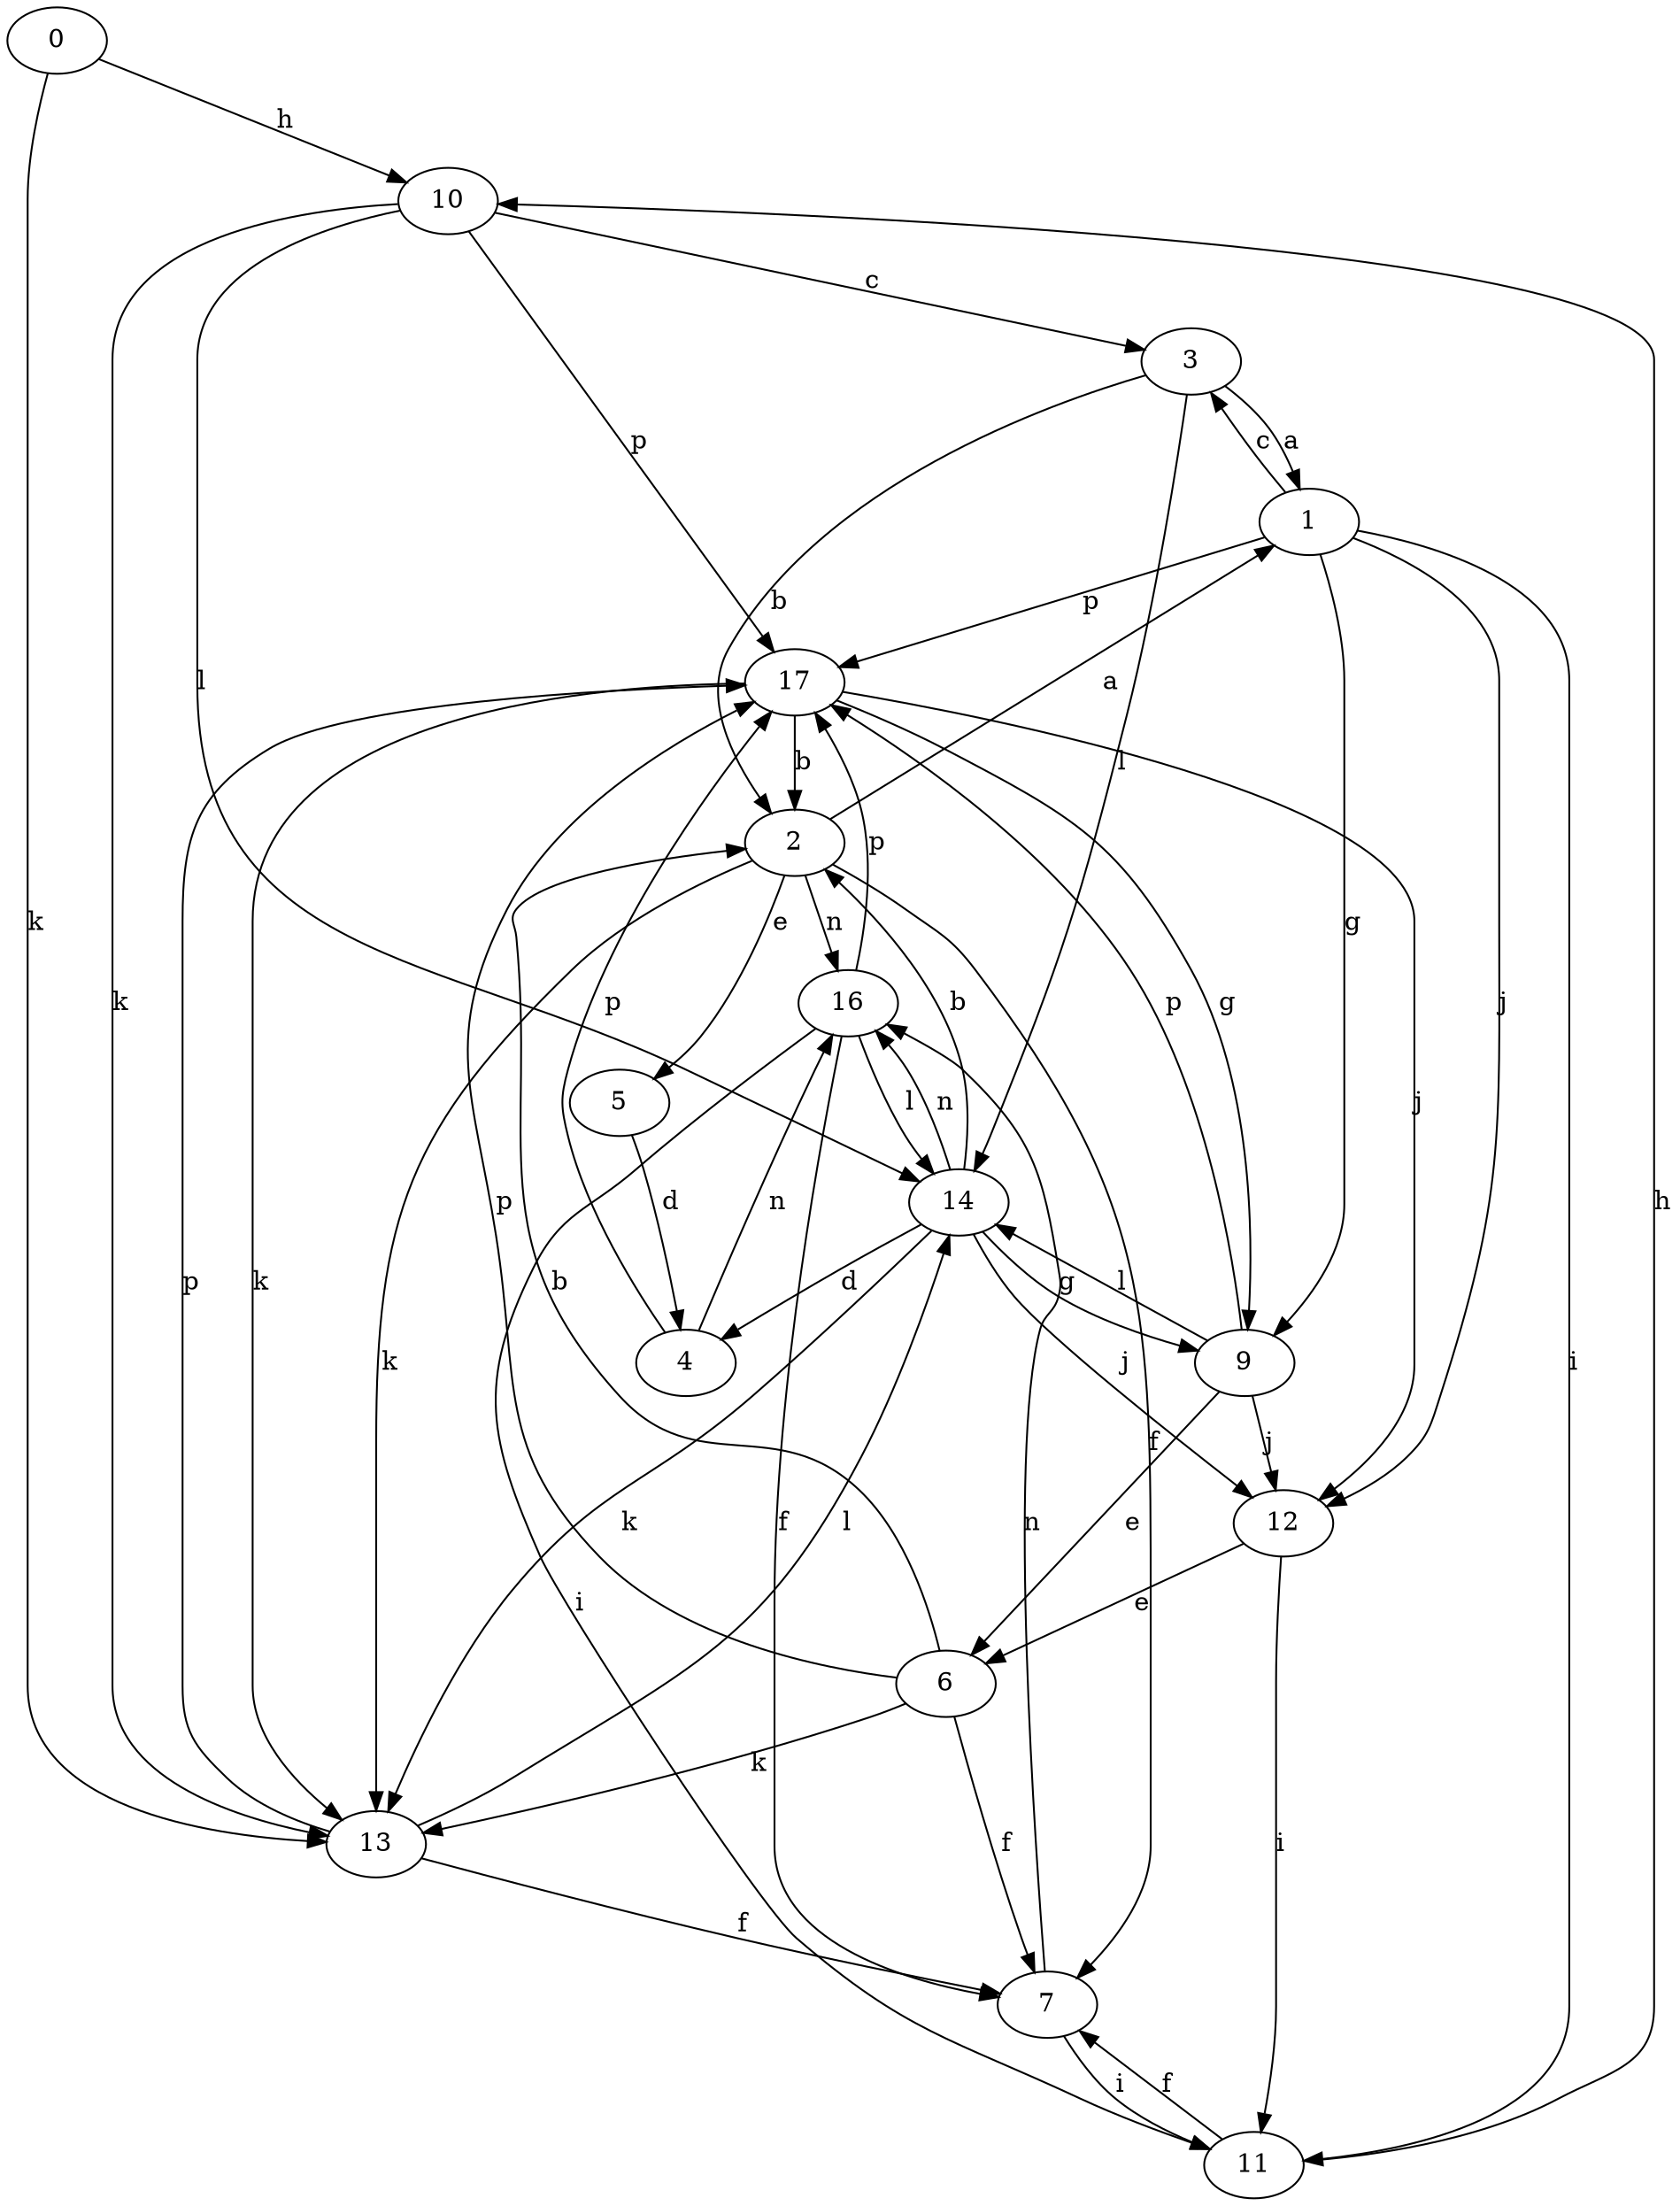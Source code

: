 strict digraph  {
0;
1;
2;
3;
4;
5;
6;
7;
9;
10;
11;
12;
13;
14;
16;
17;
0 -> 10  [label=h];
0 -> 13  [label=k];
1 -> 3  [label=c];
1 -> 9  [label=g];
1 -> 11  [label=i];
1 -> 12  [label=j];
1 -> 17  [label=p];
2 -> 1  [label=a];
2 -> 5  [label=e];
2 -> 7  [label=f];
2 -> 13  [label=k];
2 -> 16  [label=n];
3 -> 1  [label=a];
3 -> 2  [label=b];
3 -> 14  [label=l];
4 -> 16  [label=n];
4 -> 17  [label=p];
5 -> 4  [label=d];
6 -> 2  [label=b];
6 -> 7  [label=f];
6 -> 13  [label=k];
6 -> 17  [label=p];
7 -> 11  [label=i];
7 -> 16  [label=n];
9 -> 6  [label=e];
9 -> 12  [label=j];
9 -> 14  [label=l];
9 -> 17  [label=p];
10 -> 3  [label=c];
10 -> 13  [label=k];
10 -> 14  [label=l];
10 -> 17  [label=p];
11 -> 7  [label=f];
11 -> 10  [label=h];
12 -> 6  [label=e];
12 -> 11  [label=i];
13 -> 7  [label=f];
13 -> 14  [label=l];
13 -> 17  [label=p];
14 -> 2  [label=b];
14 -> 4  [label=d];
14 -> 9  [label=g];
14 -> 12  [label=j];
14 -> 13  [label=k];
14 -> 16  [label=n];
16 -> 7  [label=f];
16 -> 11  [label=i];
16 -> 14  [label=l];
16 -> 17  [label=p];
17 -> 2  [label=b];
17 -> 9  [label=g];
17 -> 12  [label=j];
17 -> 13  [label=k];
}
